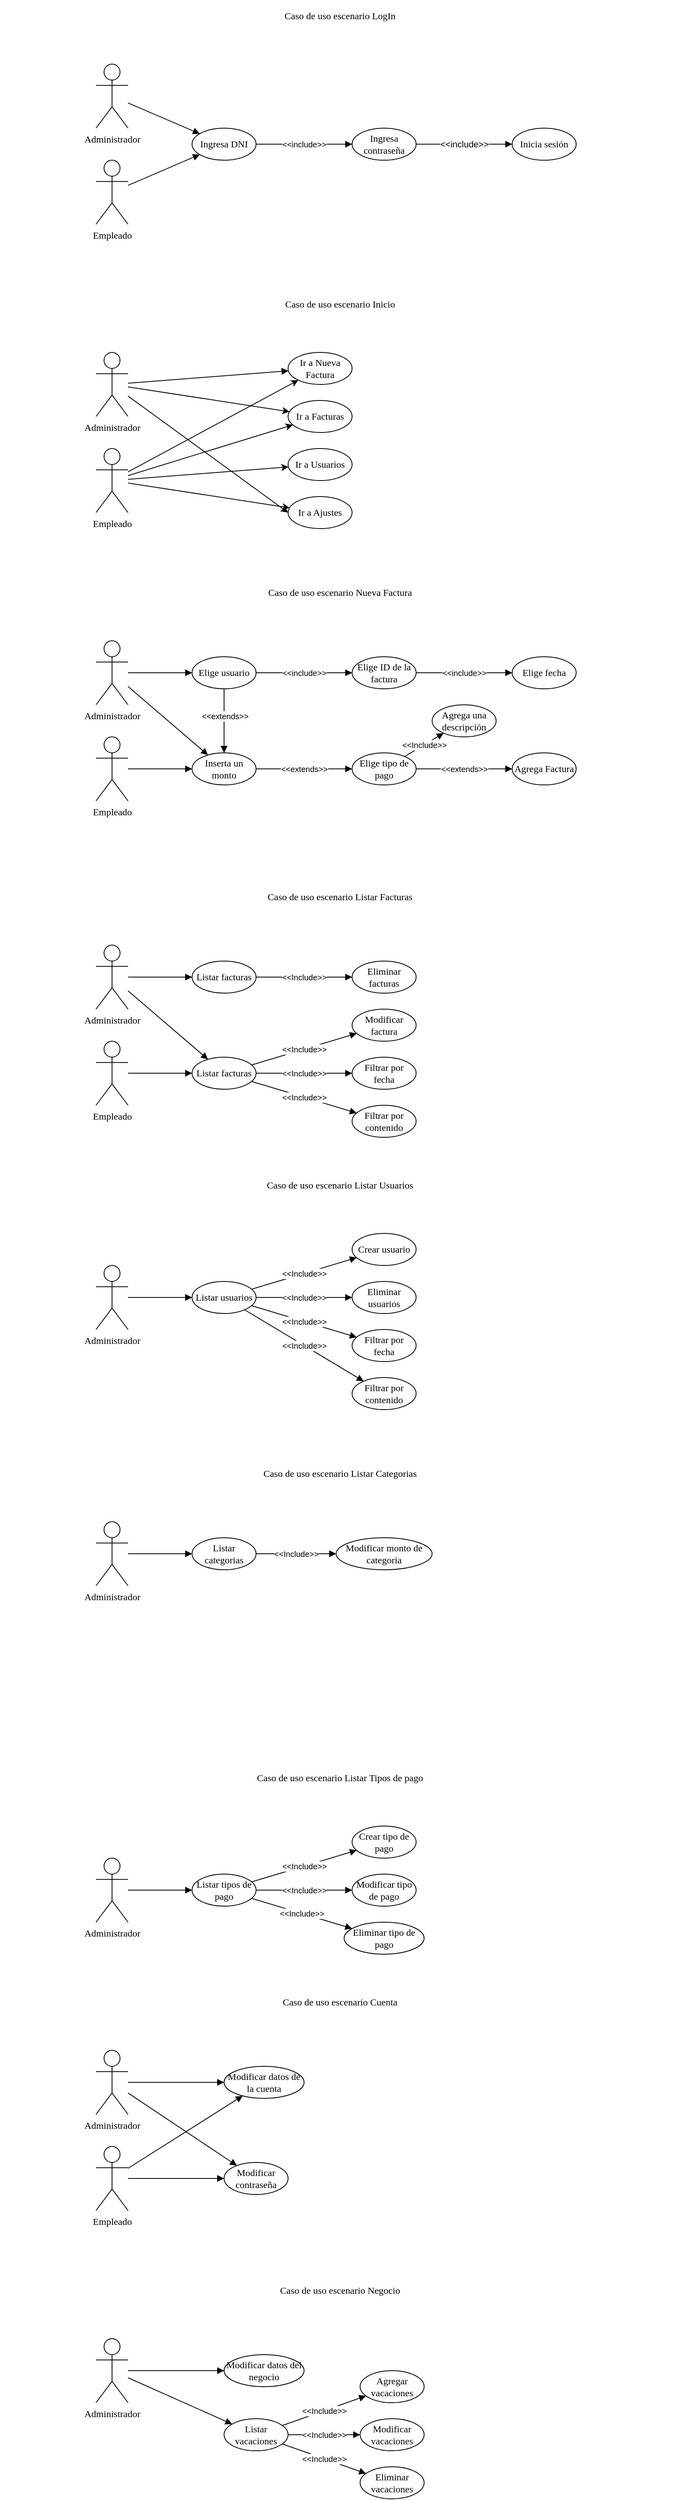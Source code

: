 <mxfile version="21.5.1" type="device">
  <diagram name="Page-1" id="yyXPFUd3zv7HZ0WyoUkw">
    <mxGraphModel dx="1420" dy="822" grid="1" gridSize="10" guides="1" tooltips="1" connect="1" arrows="1" fold="1" page="1" pageScale="1" pageWidth="850" pageHeight="1100" math="0" shadow="0">
      <root>
        <mxCell id="0" />
        <mxCell id="1" parent="0" />
        <mxCell id="U1r9m8QFDTkXktPDvnHp-1" value="Caso de uso escenario Nueva Factura" style="text;html=1;strokeColor=none;fillColor=none;align=center;verticalAlign=middle;whiteSpace=wrap;rounded=0;fontFamily=Calibri;" parent="1" vertex="1">
          <mxGeometry y="760" width="850" height="40" as="geometry" />
        </mxCell>
        <mxCell id="U1r9m8QFDTkXktPDvnHp-14" style="rounded=0;orthogonalLoop=1;jettySize=auto;html=1;endArrow=block;endFill=1;" parent="1" source="U1r9m8QFDTkXktPDvnHp-2" target="U1r9m8QFDTkXktPDvnHp-3" edge="1">
          <mxGeometry relative="1" as="geometry" />
        </mxCell>
        <mxCell id="U1r9m8QFDTkXktPDvnHp-2" value="Administrador" style="shape=umlActor;verticalLabelPosition=bottom;verticalAlign=top;html=1;strokeWidth=1;fontFamily=Calibri;" parent="1" vertex="1">
          <mxGeometry x="120" y="840" width="40" height="80" as="geometry" />
        </mxCell>
        <mxCell id="U1r9m8QFDTkXktPDvnHp-3" value="Elige usuario" style="ellipse;whiteSpace=wrap;html=1;strokeWidth=1;fontFamily=Calibri;" parent="1" vertex="1">
          <mxGeometry x="240" y="860" width="80" height="40" as="geometry" />
        </mxCell>
        <mxCell id="U1r9m8QFDTkXktPDvnHp-15" style="edgeStyle=orthogonalEdgeStyle;rounded=0;orthogonalLoop=1;jettySize=auto;html=1;endArrow=block;endFill=1;" parent="1" source="U1r9m8QFDTkXktPDvnHp-4" target="U1r9m8QFDTkXktPDvnHp-5" edge="1">
          <mxGeometry relative="1" as="geometry" />
        </mxCell>
        <mxCell id="U1r9m8QFDTkXktPDvnHp-4" value="Empleado" style="shape=umlActor;verticalLabelPosition=bottom;verticalAlign=top;html=1;strokeWidth=1;fontFamily=Calibri;" parent="1" vertex="1">
          <mxGeometry x="120" y="960" width="40" height="80" as="geometry" />
        </mxCell>
        <mxCell id="U1r9m8QFDTkXktPDvnHp-5" value="Inserta un monto" style="ellipse;whiteSpace=wrap;html=1;strokeWidth=1;fontFamily=Calibri;" parent="1" vertex="1">
          <mxGeometry x="240" y="980" width="80" height="40" as="geometry" />
        </mxCell>
        <mxCell id="U1r9m8QFDTkXktPDvnHp-8" value="Elige ID de la factura" style="ellipse;whiteSpace=wrap;html=1;strokeWidth=1;fontFamily=Calibri;" parent="1" vertex="1">
          <mxGeometry x="440" y="860" width="80" height="40" as="geometry" />
        </mxCell>
        <mxCell id="U1r9m8QFDTkXktPDvnHp-9" value="Elige fecha" style="ellipse;whiteSpace=wrap;html=1;strokeWidth=1;fontFamily=Calibri;" parent="1" vertex="1">
          <mxGeometry x="640" y="860" width="80" height="40" as="geometry" />
        </mxCell>
        <mxCell id="U1r9m8QFDTkXktPDvnHp-12" value="Elige tipo de pago" style="ellipse;whiteSpace=wrap;html=1;strokeWidth=1;fontFamily=Calibri;" parent="1" vertex="1">
          <mxGeometry x="440" y="980" width="80" height="40" as="geometry" />
        </mxCell>
        <mxCell id="U1r9m8QFDTkXktPDvnHp-13" value="Agrega una descripción" style="ellipse;whiteSpace=wrap;html=1;strokeWidth=1;fontFamily=Calibri;" parent="1" vertex="1">
          <mxGeometry x="540" y="920" width="80" height="40" as="geometry" />
        </mxCell>
        <mxCell id="U1r9m8QFDTkXktPDvnHp-18" value="&lt;font style=&quot;font-size: 10px;&quot;&gt;&amp;lt;&amp;lt;include&amp;gt;&amp;gt;&lt;/font&gt;" style="rounded=0;orthogonalLoop=1;jettySize=auto;html=1;endArrow=block;endFill=1;" parent="1" source="U1r9m8QFDTkXktPDvnHp-3" target="U1r9m8QFDTkXktPDvnHp-8" edge="1">
          <mxGeometry relative="1" as="geometry">
            <mxPoint x="310" y="920" as="sourcePoint" />
            <mxPoint x="430" y="920" as="targetPoint" />
          </mxGeometry>
        </mxCell>
        <mxCell id="U1r9m8QFDTkXktPDvnHp-19" value="&lt;font style=&quot;font-size: 10px;&quot;&gt;&amp;lt;&amp;lt;include&amp;gt;&amp;gt;&lt;/font&gt;" style="rounded=0;orthogonalLoop=1;jettySize=auto;html=1;endArrow=block;endFill=1;" parent="1" source="U1r9m8QFDTkXktPDvnHp-8" target="U1r9m8QFDTkXktPDvnHp-9" edge="1">
          <mxGeometry relative="1" as="geometry">
            <mxPoint x="520" y="920" as="sourcePoint" />
            <mxPoint x="640" y="920" as="targetPoint" />
          </mxGeometry>
        </mxCell>
        <mxCell id="U1r9m8QFDTkXktPDvnHp-20" value="&lt;font style=&quot;font-size: 10px;&quot;&gt;&amp;lt;&amp;lt;extends&amp;gt;&amp;gt;&lt;/font&gt;" style="rounded=0;orthogonalLoop=1;jettySize=auto;html=1;endArrow=block;endFill=1;" parent="1" source="U1r9m8QFDTkXktPDvnHp-5" target="U1r9m8QFDTkXktPDvnHp-12" edge="1">
          <mxGeometry relative="1" as="geometry">
            <mxPoint x="310" y="1060" as="sourcePoint" />
            <mxPoint x="430" y="1060" as="targetPoint" />
          </mxGeometry>
        </mxCell>
        <mxCell id="U1r9m8QFDTkXktPDvnHp-21" value="&lt;font style=&quot;font-size: 10px;&quot;&gt;&amp;lt;&amp;lt;Include&amp;gt;&amp;gt;&lt;/font&gt;" style="rounded=0;orthogonalLoop=1;jettySize=auto;html=1;endArrow=block;endFill=1;" parent="1" source="U1r9m8QFDTkXktPDvnHp-12" target="U1r9m8QFDTkXktPDvnHp-13" edge="1">
          <mxGeometry relative="1" as="geometry">
            <mxPoint x="520" y="1060" as="sourcePoint" />
            <mxPoint x="640" y="1000" as="targetPoint" />
          </mxGeometry>
        </mxCell>
        <mxCell id="U1r9m8QFDTkXktPDvnHp-27" style="rounded=0;orthogonalLoop=1;jettySize=auto;html=1;endArrow=block;endFill=1;" parent="1" source="U1r9m8QFDTkXktPDvnHp-3" target="U1r9m8QFDTkXktPDvnHp-5" edge="1">
          <mxGeometry relative="1" as="geometry">
            <mxPoint x="342" y="910.11" as="sourcePoint" />
            <mxPoint x="218" y="1034.11" as="targetPoint" />
          </mxGeometry>
        </mxCell>
        <mxCell id="U1r9m8QFDTkXktPDvnHp-31" value="&lt;font style=&quot;font-size: 10px;&quot; face=&quot;Helvetica&quot;&gt;&amp;lt;&amp;lt;extends&amp;gt;&amp;gt;&lt;/font&gt;" style="edgeLabel;html=1;align=center;verticalAlign=middle;resizable=0;points=[];fontFamily=Calibri;" parent="U1r9m8QFDTkXktPDvnHp-27" vertex="1" connectable="0">
          <mxGeometry x="-0.144" y="1" relative="1" as="geometry">
            <mxPoint as="offset" />
          </mxGeometry>
        </mxCell>
        <mxCell id="U1r9m8QFDTkXktPDvnHp-28" style="rounded=0;orthogonalLoop=1;jettySize=auto;html=1;endArrow=block;endFill=1;" parent="1" source="U1r9m8QFDTkXktPDvnHp-2" target="U1r9m8QFDTkXktPDvnHp-5" edge="1">
          <mxGeometry relative="1" as="geometry">
            <mxPoint x="170" y="890" as="sourcePoint" />
            <mxPoint x="250" y="890" as="targetPoint" />
          </mxGeometry>
        </mxCell>
        <mxCell id="U1r9m8QFDTkXktPDvnHp-34" value="Caso de uso escenario Listar Facturas" style="text;html=1;strokeColor=none;fillColor=none;align=center;verticalAlign=middle;whiteSpace=wrap;rounded=0;fontFamily=Calibri;" parent="1" vertex="1">
          <mxGeometry y="1140" width="850" height="40" as="geometry" />
        </mxCell>
        <mxCell id="U1r9m8QFDTkXktPDvnHp-35" style="rounded=0;orthogonalLoop=1;jettySize=auto;html=1;endArrow=block;endFill=1;" parent="1" source="U1r9m8QFDTkXktPDvnHp-36" target="U1r9m8QFDTkXktPDvnHp-37" edge="1">
          <mxGeometry relative="1" as="geometry" />
        </mxCell>
        <mxCell id="U1r9m8QFDTkXktPDvnHp-36" value="Administrador" style="shape=umlActor;verticalLabelPosition=bottom;verticalAlign=top;html=1;strokeWidth=1;fontFamily=Calibri;" parent="1" vertex="1">
          <mxGeometry x="120" y="1220" width="40" height="80" as="geometry" />
        </mxCell>
        <mxCell id="U1r9m8QFDTkXktPDvnHp-37" value="Listar facturas" style="ellipse;whiteSpace=wrap;html=1;strokeWidth=1;fontFamily=Calibri;" parent="1" vertex="1">
          <mxGeometry x="240" y="1360" width="80" height="40" as="geometry" />
        </mxCell>
        <mxCell id="U1r9m8QFDTkXktPDvnHp-38" value="Filtrar por&lt;br&gt;fecha" style="ellipse;whiteSpace=wrap;html=1;strokeWidth=1;fontFamily=Calibri;" parent="1" vertex="1">
          <mxGeometry x="440" y="1360" width="80" height="40" as="geometry" />
        </mxCell>
        <mxCell id="U1r9m8QFDTkXktPDvnHp-39" value="&lt;font style=&quot;font-size: 10px;&quot;&gt;&amp;lt;&amp;lt;Include&amp;gt;&amp;gt;&lt;/font&gt;" style="rounded=0;orthogonalLoop=1;jettySize=auto;html=1;endArrow=block;endFill=1;" parent="1" source="U1r9m8QFDTkXktPDvnHp-37" target="U1r9m8QFDTkXktPDvnHp-38" edge="1">
          <mxGeometry relative="1" as="geometry">
            <mxPoint x="310" y="1340" as="sourcePoint" />
            <mxPoint x="430" y="1340" as="targetPoint" />
          </mxGeometry>
        </mxCell>
        <mxCell id="U1r9m8QFDTkXktPDvnHp-40" value="Empleado" style="shape=umlActor;verticalLabelPosition=bottom;verticalAlign=top;html=1;strokeWidth=1;fontFamily=Calibri;" parent="1" vertex="1">
          <mxGeometry x="120" y="1340" width="40" height="80" as="geometry" />
        </mxCell>
        <mxCell id="U1r9m8QFDTkXktPDvnHp-41" style="rounded=0;orthogonalLoop=1;jettySize=auto;html=1;endArrow=block;endFill=1;" parent="1" source="U1r9m8QFDTkXktPDvnHp-40" target="U1r9m8QFDTkXktPDvnHp-37" edge="1">
          <mxGeometry relative="1" as="geometry">
            <mxPoint x="190" y="1330" as="sourcePoint" />
            <mxPoint x="270" y="1330" as="targetPoint" />
          </mxGeometry>
        </mxCell>
        <mxCell id="U1r9m8QFDTkXktPDvnHp-42" value="Filtrar por contenido" style="ellipse;whiteSpace=wrap;html=1;strokeWidth=1;fontFamily=Calibri;" parent="1" vertex="1">
          <mxGeometry x="440" y="1420" width="80" height="40" as="geometry" />
        </mxCell>
        <mxCell id="U1r9m8QFDTkXktPDvnHp-43" value="&lt;font style=&quot;font-size: 10px;&quot;&gt;&amp;lt;&amp;lt;Include&amp;gt;&amp;gt;&lt;/font&gt;" style="rounded=0;orthogonalLoop=1;jettySize=auto;html=1;endArrow=block;endFill=1;" parent="1" source="U1r9m8QFDTkXktPDvnHp-37" target="U1r9m8QFDTkXktPDvnHp-42" edge="1">
          <mxGeometry relative="1" as="geometry">
            <mxPoint x="310" y="1340" as="sourcePoint" />
            <mxPoint x="430" y="1340" as="targetPoint" />
          </mxGeometry>
        </mxCell>
        <mxCell id="U1r9m8QFDTkXktPDvnHp-44" value="Caso de uso escenario Listar Usuarios" style="text;html=1;strokeColor=none;fillColor=none;align=center;verticalAlign=middle;whiteSpace=wrap;rounded=0;fontFamily=Calibri;" parent="1" vertex="1">
          <mxGeometry y="1500" width="850" height="40" as="geometry" />
        </mxCell>
        <mxCell id="U1r9m8QFDTkXktPDvnHp-45" style="rounded=0;orthogonalLoop=1;jettySize=auto;html=1;endArrow=block;endFill=1;" parent="1" source="U1r9m8QFDTkXktPDvnHp-46" target="U1r9m8QFDTkXktPDvnHp-47" edge="1">
          <mxGeometry relative="1" as="geometry" />
        </mxCell>
        <mxCell id="U1r9m8QFDTkXktPDvnHp-46" value="Administrador" style="shape=umlActor;verticalLabelPosition=bottom;verticalAlign=top;html=1;strokeWidth=1;fontFamily=Calibri;" parent="1" vertex="1">
          <mxGeometry x="120" y="1620" width="40" height="80" as="geometry" />
        </mxCell>
        <mxCell id="U1r9m8QFDTkXktPDvnHp-47" value="Listar usuarios" style="ellipse;whiteSpace=wrap;html=1;strokeWidth=1;fontFamily=Calibri;" parent="1" vertex="1">
          <mxGeometry x="240" y="1640" width="80" height="40" as="geometry" />
        </mxCell>
        <mxCell id="U1r9m8QFDTkXktPDvnHp-48" value="Filtrar por&lt;br&gt;fecha" style="ellipse;whiteSpace=wrap;html=1;strokeWidth=1;fontFamily=Calibri;" parent="1" vertex="1">
          <mxGeometry x="440" y="1700" width="80" height="40" as="geometry" />
        </mxCell>
        <mxCell id="U1r9m8QFDTkXktPDvnHp-49" value="&lt;font style=&quot;font-size: 10px;&quot;&gt;&amp;lt;&amp;lt;Include&amp;gt;&amp;gt;&lt;/font&gt;" style="rounded=0;orthogonalLoop=1;jettySize=auto;html=1;endArrow=block;endFill=1;" parent="1" source="U1r9m8QFDTkXktPDvnHp-47" target="U1r9m8QFDTkXktPDvnHp-48" edge="1">
          <mxGeometry relative="1" as="geometry">
            <mxPoint x="310" y="1700" as="sourcePoint" />
            <mxPoint x="430" y="1700" as="targetPoint" />
          </mxGeometry>
        </mxCell>
        <mxCell id="U1r9m8QFDTkXktPDvnHp-52" value="Filtrar por contenido" style="ellipse;whiteSpace=wrap;html=1;strokeWidth=1;fontFamily=Calibri;" parent="1" vertex="1">
          <mxGeometry x="440" y="1760" width="80" height="40" as="geometry" />
        </mxCell>
        <mxCell id="U1r9m8QFDTkXktPDvnHp-53" value="&lt;font style=&quot;font-size: 10px;&quot;&gt;&amp;lt;&amp;lt;Include&amp;gt;&amp;gt;&lt;/font&gt;" style="rounded=0;orthogonalLoop=1;jettySize=auto;html=1;endArrow=block;endFill=1;" parent="1" source="U1r9m8QFDTkXktPDvnHp-47" target="U1r9m8QFDTkXktPDvnHp-52" edge="1">
          <mxGeometry relative="1" as="geometry">
            <mxPoint x="310" y="1700" as="sourcePoint" />
            <mxPoint x="430" y="1700" as="targetPoint" />
          </mxGeometry>
        </mxCell>
        <mxCell id="U1r9m8QFDTkXktPDvnHp-54" value="Listar facturas" style="ellipse;whiteSpace=wrap;html=1;strokeWidth=1;fontFamily=Calibri;" parent="1" vertex="1">
          <mxGeometry x="240" y="1240" width="80" height="40" as="geometry" />
        </mxCell>
        <mxCell id="U1r9m8QFDTkXktPDvnHp-57" value="Eliminar facturas" style="ellipse;whiteSpace=wrap;html=1;strokeWidth=1;fontFamily=Calibri;" parent="1" vertex="1">
          <mxGeometry x="440" y="1240" width="80" height="40" as="geometry" />
        </mxCell>
        <mxCell id="U1r9m8QFDTkXktPDvnHp-59" style="rounded=0;orthogonalLoop=1;jettySize=auto;html=1;endArrow=block;endFill=1;" parent="1" source="U1r9m8QFDTkXktPDvnHp-36" target="U1r9m8QFDTkXktPDvnHp-54" edge="1">
          <mxGeometry relative="1" as="geometry">
            <mxPoint x="170" y="1239.86" as="sourcePoint" />
            <mxPoint x="270" y="1325.86" as="targetPoint" />
          </mxGeometry>
        </mxCell>
        <mxCell id="U1r9m8QFDTkXktPDvnHp-61" value="&lt;font style=&quot;font-size: 10px;&quot;&gt;&amp;lt;&amp;lt;Include&amp;gt;&amp;gt;&lt;/font&gt;" style="rounded=0;orthogonalLoop=1;jettySize=auto;html=1;endArrow=block;endFill=1;" parent="1" source="U1r9m8QFDTkXktPDvnHp-54" target="U1r9m8QFDTkXktPDvnHp-57" edge="1">
          <mxGeometry relative="1" as="geometry">
            <mxPoint x="308.27" y="1310.68" as="sourcePoint" />
            <mxPoint x="440.27" y="1270.68" as="targetPoint" />
          </mxGeometry>
        </mxCell>
        <mxCell id="U1r9m8QFDTkXktPDvnHp-63" value="Modificar factura" style="ellipse;whiteSpace=wrap;html=1;strokeWidth=1;fontFamily=Calibri;" parent="1" vertex="1">
          <mxGeometry x="440" y="1300" width="80" height="40" as="geometry" />
        </mxCell>
        <mxCell id="U1r9m8QFDTkXktPDvnHp-64" value="&lt;font style=&quot;font-size: 10px;&quot;&gt;&amp;lt;&amp;lt;Include&amp;gt;&amp;gt;&lt;/font&gt;" style="rounded=0;orthogonalLoop=1;jettySize=auto;html=1;endArrow=block;endFill=1;" parent="1" source="U1r9m8QFDTkXktPDvnHp-37" target="U1r9m8QFDTkXktPDvnHp-63" edge="1">
          <mxGeometry relative="1" as="geometry">
            <mxPoint x="320" y="1350" as="sourcePoint" />
            <mxPoint x="440" y="1350" as="targetPoint" />
          </mxGeometry>
        </mxCell>
        <mxCell id="U1r9m8QFDTkXktPDvnHp-65" value="Eliminar usuarios" style="ellipse;whiteSpace=wrap;html=1;strokeWidth=1;fontFamily=Calibri;" parent="1" vertex="1">
          <mxGeometry x="440" y="1640" width="80" height="40" as="geometry" />
        </mxCell>
        <mxCell id="U1r9m8QFDTkXktPDvnHp-68" value="Crear usuario" style="ellipse;whiteSpace=wrap;html=1;strokeWidth=1;fontFamily=Calibri;" parent="1" vertex="1">
          <mxGeometry x="440" y="1580" width="80" height="40" as="geometry" />
        </mxCell>
        <mxCell id="U1r9m8QFDTkXktPDvnHp-69" value="&lt;font style=&quot;font-size: 10px;&quot;&gt;&amp;lt;&amp;lt;Include&amp;gt;&amp;gt;&lt;/font&gt;" style="rounded=0;orthogonalLoop=1;jettySize=auto;html=1;endArrow=block;endFill=1;" parent="1" source="U1r9m8QFDTkXktPDvnHp-47" target="U1r9m8QFDTkXktPDvnHp-65" edge="1">
          <mxGeometry relative="1" as="geometry">
            <mxPoint x="308.3" y="1619.77" as="sourcePoint" />
            <mxPoint x="440.3" y="1659.77" as="targetPoint" />
            <mxPoint as="offset" />
          </mxGeometry>
        </mxCell>
        <mxCell id="U1r9m8QFDTkXktPDvnHp-70" value="&lt;font style=&quot;font-size: 10px;&quot;&gt;&amp;lt;&amp;lt;Include&amp;gt;&amp;gt;&lt;/font&gt;" style="rounded=0;orthogonalLoop=1;jettySize=auto;html=1;endArrow=block;endFill=1;" parent="1" source="U1r9m8QFDTkXktPDvnHp-47" target="U1r9m8QFDTkXktPDvnHp-68" edge="1">
          <mxGeometry relative="1" as="geometry">
            <mxPoint x="308" y="1590" as="sourcePoint" />
            <mxPoint x="440" y="1630" as="targetPoint" />
          </mxGeometry>
        </mxCell>
        <mxCell id="U1r9m8QFDTkXktPDvnHp-71" value="Caso de uso escenario Listar Categorias" style="text;html=1;strokeColor=none;fillColor=none;align=center;verticalAlign=middle;whiteSpace=wrap;rounded=0;fontFamily=Calibri;" parent="1" vertex="1">
          <mxGeometry y="1860" width="850" height="40" as="geometry" />
        </mxCell>
        <mxCell id="U1r9m8QFDTkXktPDvnHp-72" style="rounded=0;orthogonalLoop=1;jettySize=auto;html=1;endArrow=block;endFill=1;" parent="1" source="U1r9m8QFDTkXktPDvnHp-73" target="U1r9m8QFDTkXktPDvnHp-74" edge="1">
          <mxGeometry relative="1" as="geometry" />
        </mxCell>
        <mxCell id="U1r9m8QFDTkXktPDvnHp-73" value="Administrador" style="shape=umlActor;verticalLabelPosition=bottom;verticalAlign=top;html=1;strokeWidth=1;fontFamily=Calibri;" parent="1" vertex="1">
          <mxGeometry x="120" y="1940" width="40" height="80" as="geometry" />
        </mxCell>
        <mxCell id="U1r9m8QFDTkXktPDvnHp-74" value="Listar categorias" style="ellipse;whiteSpace=wrap;html=1;strokeWidth=1;fontFamily=Calibri;" parent="1" vertex="1">
          <mxGeometry x="240" y="1960" width="80" height="40" as="geometry" />
        </mxCell>
        <mxCell id="U1r9m8QFDTkXktPDvnHp-75" value="Modificar monto de categoria" style="ellipse;whiteSpace=wrap;html=1;strokeWidth=1;fontFamily=Calibri;" parent="1" vertex="1">
          <mxGeometry x="420" y="1960" width="120" height="40" as="geometry" />
        </mxCell>
        <mxCell id="U1r9m8QFDTkXktPDvnHp-76" value="&lt;font style=&quot;font-size: 10px;&quot;&gt;&amp;lt;&amp;lt;Include&amp;gt;&amp;gt;&lt;/font&gt;" style="rounded=0;orthogonalLoop=1;jettySize=auto;html=1;endArrow=block;endFill=1;" parent="1" source="U1r9m8QFDTkXktPDvnHp-74" target="U1r9m8QFDTkXktPDvnHp-75" edge="1">
          <mxGeometry relative="1" as="geometry">
            <mxPoint x="340" y="1980" as="sourcePoint" />
            <mxPoint x="460.3" y="1979.77" as="targetPoint" />
          </mxGeometry>
        </mxCell>
        <mxCell id="U1r9m8QFDTkXktPDvnHp-77" value="Caso de uso escenario Listar Tipos de pago" style="text;html=1;strokeColor=none;fillColor=none;align=center;verticalAlign=middle;whiteSpace=wrap;rounded=0;fontFamily=Calibri;" parent="1" vertex="1">
          <mxGeometry y="2240" width="850" height="40" as="geometry" />
        </mxCell>
        <mxCell id="U1r9m8QFDTkXktPDvnHp-78" style="rounded=0;orthogonalLoop=1;jettySize=auto;html=1;endArrow=block;endFill=1;" parent="1" source="U1r9m8QFDTkXktPDvnHp-79" target="U1r9m8QFDTkXktPDvnHp-80" edge="1">
          <mxGeometry relative="1" as="geometry" />
        </mxCell>
        <mxCell id="U1r9m8QFDTkXktPDvnHp-79" value="Administrador" style="shape=umlActor;verticalLabelPosition=bottom;verticalAlign=top;html=1;strokeWidth=1;fontFamily=Calibri;" parent="1" vertex="1">
          <mxGeometry x="120" y="2360" width="40" height="80" as="geometry" />
        </mxCell>
        <mxCell id="U1r9m8QFDTkXktPDvnHp-80" value="Listar tipos de pago" style="ellipse;whiteSpace=wrap;html=1;strokeWidth=1;fontFamily=Calibri;" parent="1" vertex="1">
          <mxGeometry x="240" y="2380" width="80" height="40" as="geometry" />
        </mxCell>
        <mxCell id="U1r9m8QFDTkXktPDvnHp-81" value="Crear tipo de pago" style="ellipse;whiteSpace=wrap;html=1;strokeWidth=1;fontFamily=Calibri;" parent="1" vertex="1">
          <mxGeometry x="440" y="2320" width="80" height="40" as="geometry" />
        </mxCell>
        <mxCell id="U1r9m8QFDTkXktPDvnHp-82" value="&lt;font style=&quot;font-size: 10px;&quot;&gt;&amp;lt;&amp;lt;Include&amp;gt;&amp;gt;&lt;/font&gt;" style="rounded=0;orthogonalLoop=1;jettySize=auto;html=1;endArrow=block;endFill=1;" parent="1" source="U1r9m8QFDTkXktPDvnHp-80" target="U1r9m8QFDTkXktPDvnHp-81" edge="1">
          <mxGeometry relative="1" as="geometry">
            <mxPoint x="340" y="2400" as="sourcePoint" />
            <mxPoint x="460.3" y="2399.77" as="targetPoint" />
          </mxGeometry>
        </mxCell>
        <mxCell id="U1r9m8QFDTkXktPDvnHp-83" value="Modificar tipo de pago" style="ellipse;whiteSpace=wrap;html=1;strokeWidth=1;fontFamily=Calibri;" parent="1" vertex="1">
          <mxGeometry x="440" y="2380" width="80" height="40" as="geometry" />
        </mxCell>
        <mxCell id="U1r9m8QFDTkXktPDvnHp-84" value="Eliminar tipo de pago" style="ellipse;whiteSpace=wrap;html=1;strokeWidth=1;fontFamily=Calibri;" parent="1" vertex="1">
          <mxGeometry x="430" y="2440" width="100" height="40" as="geometry" />
        </mxCell>
        <mxCell id="U1r9m8QFDTkXktPDvnHp-85" value="&lt;font style=&quot;font-size: 10px;&quot;&gt;&amp;lt;&amp;lt;Include&amp;gt;&amp;gt;&lt;/font&gt;" style="rounded=0;orthogonalLoop=1;jettySize=auto;html=1;endArrow=block;endFill=1;" parent="1" source="U1r9m8QFDTkXktPDvnHp-80" target="U1r9m8QFDTkXktPDvnHp-83" edge="1">
          <mxGeometry relative="1" as="geometry">
            <mxPoint x="320" y="2459.66" as="sourcePoint" />
            <mxPoint x="440" y="2459.66" as="targetPoint" />
          </mxGeometry>
        </mxCell>
        <mxCell id="U1r9m8QFDTkXktPDvnHp-86" value="&lt;font style=&quot;font-size: 10px;&quot;&gt;&amp;lt;&amp;lt;Include&amp;gt;&amp;gt;&lt;/font&gt;" style="rounded=0;orthogonalLoop=1;jettySize=auto;html=1;endArrow=block;endFill=1;" parent="1" source="U1r9m8QFDTkXktPDvnHp-80" target="U1r9m8QFDTkXktPDvnHp-84" edge="1">
          <mxGeometry relative="1" as="geometry">
            <mxPoint x="320" y="2519.66" as="sourcePoint" />
            <mxPoint x="440" y="2519.66" as="targetPoint" />
          </mxGeometry>
        </mxCell>
        <mxCell id="U1r9m8QFDTkXktPDvnHp-88" value="Caso de uso escenario Cuenta" style="text;html=1;strokeColor=none;fillColor=none;align=center;verticalAlign=middle;whiteSpace=wrap;rounded=0;fontFamily=Calibri;" parent="1" vertex="1">
          <mxGeometry y="2520" width="850" height="40" as="geometry" />
        </mxCell>
        <mxCell id="U1r9m8QFDTkXktPDvnHp-90" value="Administrador" style="shape=umlActor;verticalLabelPosition=bottom;verticalAlign=top;html=1;strokeWidth=1;fontFamily=Calibri;" parent="1" vertex="1">
          <mxGeometry x="120" y="2600" width="40" height="80" as="geometry" />
        </mxCell>
        <mxCell id="U1r9m8QFDTkXktPDvnHp-94" value="Modificar datos de la cuenta" style="ellipse;whiteSpace=wrap;html=1;strokeWidth=1;fontFamily=Calibri;" parent="1" vertex="1">
          <mxGeometry x="280" y="2620" width="100" height="40" as="geometry" />
        </mxCell>
        <mxCell id="U1r9m8QFDTkXktPDvnHp-95" value="Modificar contraseña" style="ellipse;whiteSpace=wrap;html=1;strokeWidth=1;fontFamily=Calibri;" parent="1" vertex="1">
          <mxGeometry x="280" y="2740" width="80" height="40" as="geometry" />
        </mxCell>
        <mxCell id="U1r9m8QFDTkXktPDvnHp-98" style="rounded=0;orthogonalLoop=1;jettySize=auto;html=1;endArrow=block;endFill=1;" parent="1" source="U1r9m8QFDTkXktPDvnHp-90" target="U1r9m8QFDTkXktPDvnHp-94" edge="1">
          <mxGeometry relative="1" as="geometry">
            <mxPoint x="170" y="2650" as="sourcePoint" />
            <mxPoint x="250" y="2650" as="targetPoint" />
          </mxGeometry>
        </mxCell>
        <mxCell id="U1r9m8QFDTkXktPDvnHp-99" style="rounded=0;orthogonalLoop=1;jettySize=auto;html=1;endArrow=block;endFill=1;" parent="1" source="U1r9m8QFDTkXktPDvnHp-90" target="U1r9m8QFDTkXktPDvnHp-95" edge="1">
          <mxGeometry relative="1" as="geometry">
            <mxPoint x="160" y="2660" as="sourcePoint" />
            <mxPoint x="280" y="2660" as="targetPoint" />
          </mxGeometry>
        </mxCell>
        <mxCell id="U1r9m8QFDTkXktPDvnHp-100" value="Empleado" style="shape=umlActor;verticalLabelPosition=bottom;verticalAlign=top;html=1;strokeWidth=1;fontFamily=Calibri;" parent="1" vertex="1">
          <mxGeometry x="120" y="2720" width="40" height="80" as="geometry" />
        </mxCell>
        <mxCell id="U1r9m8QFDTkXktPDvnHp-103" style="rounded=0;orthogonalLoop=1;jettySize=auto;html=1;endArrow=block;endFill=1;" parent="1" source="U1r9m8QFDTkXktPDvnHp-100" target="U1r9m8QFDTkXktPDvnHp-95" edge="1">
          <mxGeometry relative="1" as="geometry">
            <mxPoint x="150" y="2689" as="sourcePoint" />
            <mxPoint x="286" y="2780" as="targetPoint" />
          </mxGeometry>
        </mxCell>
        <mxCell id="U1r9m8QFDTkXktPDvnHp-104" style="rounded=0;orthogonalLoop=1;jettySize=auto;html=1;endArrow=block;endFill=1;" parent="1" source="U1r9m8QFDTkXktPDvnHp-100" target="U1r9m8QFDTkXktPDvnHp-94" edge="1">
          <mxGeometry relative="1" as="geometry">
            <mxPoint x="160" y="2670" as="sourcePoint" />
            <mxPoint x="296" y="2761" as="targetPoint" />
          </mxGeometry>
        </mxCell>
        <mxCell id="U1r9m8QFDTkXktPDvnHp-105" value="Caso de uso escenario Negocio" style="text;html=1;strokeColor=none;fillColor=none;align=center;verticalAlign=middle;whiteSpace=wrap;rounded=0;fontFamily=Calibri;" parent="1" vertex="1">
          <mxGeometry y="2880" width="850" height="40" as="geometry" />
        </mxCell>
        <mxCell id="U1r9m8QFDTkXktPDvnHp-106" value="Administrador" style="shape=umlActor;verticalLabelPosition=bottom;verticalAlign=top;html=1;strokeWidth=1;fontFamily=Calibri;" parent="1" vertex="1">
          <mxGeometry x="120" y="2960" width="40" height="80" as="geometry" />
        </mxCell>
        <mxCell id="U1r9m8QFDTkXktPDvnHp-107" value="Modificar datos del negocio" style="ellipse;whiteSpace=wrap;html=1;strokeWidth=1;fontFamily=Calibri;" parent="1" vertex="1">
          <mxGeometry x="280" y="2980" width="100" height="40" as="geometry" />
        </mxCell>
        <mxCell id="U1r9m8QFDTkXktPDvnHp-108" value="Listar vacaciones" style="ellipse;whiteSpace=wrap;html=1;strokeWidth=1;fontFamily=Calibri;" parent="1" vertex="1">
          <mxGeometry x="280" y="3060" width="80" height="40" as="geometry" />
        </mxCell>
        <mxCell id="U1r9m8QFDTkXktPDvnHp-109" style="rounded=0;orthogonalLoop=1;jettySize=auto;html=1;endArrow=block;endFill=1;" parent="1" source="U1r9m8QFDTkXktPDvnHp-106" target="U1r9m8QFDTkXktPDvnHp-107" edge="1">
          <mxGeometry relative="1" as="geometry">
            <mxPoint x="170" y="3010" as="sourcePoint" />
            <mxPoint x="250" y="3010" as="targetPoint" />
          </mxGeometry>
        </mxCell>
        <mxCell id="U1r9m8QFDTkXktPDvnHp-110" style="rounded=0;orthogonalLoop=1;jettySize=auto;html=1;endArrow=block;endFill=1;" parent="1" source="U1r9m8QFDTkXktPDvnHp-106" target="U1r9m8QFDTkXktPDvnHp-108" edge="1">
          <mxGeometry relative="1" as="geometry">
            <mxPoint x="160" y="3020" as="sourcePoint" />
            <mxPoint x="280" y="3020" as="targetPoint" />
          </mxGeometry>
        </mxCell>
        <mxCell id="U1r9m8QFDTkXktPDvnHp-114" value="Agregar vacaciones" style="ellipse;whiteSpace=wrap;html=1;strokeWidth=1;fontFamily=Calibri;" parent="1" vertex="1">
          <mxGeometry x="450" y="3000" width="80" height="40" as="geometry" />
        </mxCell>
        <mxCell id="U1r9m8QFDTkXktPDvnHp-115" value="Modificar vacaciones" style="ellipse;whiteSpace=wrap;html=1;strokeWidth=1;fontFamily=Calibri;" parent="1" vertex="1">
          <mxGeometry x="450" y="3060" width="80" height="40" as="geometry" />
        </mxCell>
        <mxCell id="U1r9m8QFDTkXktPDvnHp-116" value="Eliminar vacaciones" style="ellipse;whiteSpace=wrap;html=1;strokeWidth=1;fontFamily=Calibri;" parent="1" vertex="1">
          <mxGeometry x="450" y="3120" width="80" height="40" as="geometry" />
        </mxCell>
        <mxCell id="U1r9m8QFDTkXktPDvnHp-117" value="&lt;font style=&quot;font-size: 10px;&quot;&gt;&amp;lt;&amp;lt;Include&amp;gt;&amp;gt;&lt;/font&gt;" style="rounded=0;orthogonalLoop=1;jettySize=auto;html=1;endArrow=block;endFill=1;" parent="1" source="U1r9m8QFDTkXktPDvnHp-108" target="U1r9m8QFDTkXktPDvnHp-114" edge="1">
          <mxGeometry relative="1" as="geometry">
            <mxPoint x="380" y="2970" as="sourcePoint" />
            <mxPoint x="500" y="2970" as="targetPoint" />
          </mxGeometry>
        </mxCell>
        <mxCell id="U1r9m8QFDTkXktPDvnHp-118" value="&lt;font style=&quot;font-size: 10px;&quot;&gt;&amp;lt;&amp;lt;Include&amp;gt;&amp;gt;&lt;/font&gt;" style="rounded=0;orthogonalLoop=1;jettySize=auto;html=1;endArrow=block;endFill=1;" parent="1" source="U1r9m8QFDTkXktPDvnHp-108" target="U1r9m8QFDTkXktPDvnHp-115" edge="1">
          <mxGeometry relative="1" as="geometry">
            <mxPoint x="330" y="3040" as="sourcePoint" />
            <mxPoint x="450" y="3040" as="targetPoint" />
          </mxGeometry>
        </mxCell>
        <mxCell id="U1r9m8QFDTkXktPDvnHp-119" value="&lt;font style=&quot;font-size: 10px;&quot;&gt;&amp;lt;&amp;lt;Include&amp;gt;&amp;gt;&lt;/font&gt;" style="rounded=0;orthogonalLoop=1;jettySize=auto;html=1;endArrow=block;endFill=1;" parent="1" source="U1r9m8QFDTkXktPDvnHp-108" target="U1r9m8QFDTkXktPDvnHp-116" edge="1">
          <mxGeometry relative="1" as="geometry">
            <mxPoint x="330" y="3139.66" as="sourcePoint" />
            <mxPoint x="450" y="3139.66" as="targetPoint" />
          </mxGeometry>
        </mxCell>
        <mxCell id="DRnei8hHzoRo80qNCiDA-22" value="Caso de uso escenario LogIn" style="text;html=1;strokeColor=none;fillColor=none;align=center;verticalAlign=middle;whiteSpace=wrap;rounded=0;fontFamily=Calibri;" vertex="1" parent="1">
          <mxGeometry y="40" width="850" height="40" as="geometry" />
        </mxCell>
        <mxCell id="DRnei8hHzoRo80qNCiDA-23" style="rounded=0;orthogonalLoop=1;jettySize=auto;html=1;endArrow=block;endFill=1;" edge="1" source="DRnei8hHzoRo80qNCiDA-24" target="DRnei8hHzoRo80qNCiDA-25" parent="1">
          <mxGeometry relative="1" as="geometry" />
        </mxCell>
        <mxCell id="DRnei8hHzoRo80qNCiDA-24" value="Administrador" style="shape=umlActor;verticalLabelPosition=bottom;verticalAlign=top;html=1;strokeWidth=1;fontFamily=Calibri;" vertex="1" parent="1">
          <mxGeometry x="120" y="120" width="40" height="80" as="geometry" />
        </mxCell>
        <mxCell id="DRnei8hHzoRo80qNCiDA-25" value="Ingresa DNI" style="ellipse;whiteSpace=wrap;html=1;strokeWidth=1;fontFamily=Calibri;" vertex="1" parent="1">
          <mxGeometry x="240" y="200" width="80" height="40" as="geometry" />
        </mxCell>
        <mxCell id="DRnei8hHzoRo80qNCiDA-26" style="rounded=0;orthogonalLoop=1;jettySize=auto;html=1;endArrow=block;endFill=1;" edge="1" source="DRnei8hHzoRo80qNCiDA-27" target="DRnei8hHzoRo80qNCiDA-25" parent="1">
          <mxGeometry relative="1" as="geometry">
            <mxPoint x="240" y="280" as="targetPoint" />
          </mxGeometry>
        </mxCell>
        <mxCell id="DRnei8hHzoRo80qNCiDA-27" value="Empleado" style="shape=umlActor;verticalLabelPosition=bottom;verticalAlign=top;html=1;strokeWidth=1;fontFamily=Calibri;" vertex="1" parent="1">
          <mxGeometry x="120" y="240" width="40" height="80" as="geometry" />
        </mxCell>
        <mxCell id="DRnei8hHzoRo80qNCiDA-29" value="Ingresa contraseña" style="ellipse;whiteSpace=wrap;html=1;strokeWidth=1;fontFamily=Calibri;" vertex="1" parent="1">
          <mxGeometry x="440" y="200" width="80" height="40" as="geometry" />
        </mxCell>
        <mxCell id="DRnei8hHzoRo80qNCiDA-30" value="Inicia sesión" style="ellipse;whiteSpace=wrap;html=1;strokeWidth=1;fontFamily=Calibri;" vertex="1" parent="1">
          <mxGeometry x="640" y="200" width="80" height="40" as="geometry" />
        </mxCell>
        <mxCell id="DRnei8hHzoRo80qNCiDA-33" value="&lt;font style=&quot;font-size: 10px;&quot;&gt;&amp;lt;&amp;lt;include&amp;gt;&amp;gt;&lt;/font&gt;" style="rounded=0;orthogonalLoop=1;jettySize=auto;html=1;endArrow=block;endFill=1;" edge="1" source="DRnei8hHzoRo80qNCiDA-25" target="DRnei8hHzoRo80qNCiDA-29" parent="1">
          <mxGeometry relative="1" as="geometry">
            <mxPoint x="310" y="260" as="sourcePoint" />
            <mxPoint x="430" y="260" as="targetPoint" />
          </mxGeometry>
        </mxCell>
        <mxCell id="DRnei8hHzoRo80qNCiDA-34" value="&amp;lt;&amp;lt;include&amp;gt;&amp;gt;" style="rounded=0;orthogonalLoop=1;jettySize=auto;html=1;endArrow=block;endFill=1;" edge="1" source="DRnei8hHzoRo80qNCiDA-29" target="DRnei8hHzoRo80qNCiDA-30" parent="1">
          <mxGeometry relative="1" as="geometry">
            <mxPoint x="520" y="260" as="sourcePoint" />
            <mxPoint x="640" y="260" as="targetPoint" />
          </mxGeometry>
        </mxCell>
        <mxCell id="DRnei8hHzoRo80qNCiDA-43" value="Caso de uso escenario Inicio" style="text;html=1;strokeColor=none;fillColor=none;align=center;verticalAlign=middle;whiteSpace=wrap;rounded=0;fontFamily=Calibri;" vertex="1" parent="1">
          <mxGeometry y="400" width="850" height="40" as="geometry" />
        </mxCell>
        <mxCell id="DRnei8hHzoRo80qNCiDA-44" style="rounded=0;orthogonalLoop=1;jettySize=auto;html=1;endArrow=block;endFill=1;" edge="1" source="DRnei8hHzoRo80qNCiDA-45" target="DRnei8hHzoRo80qNCiDA-46" parent="1">
          <mxGeometry relative="1" as="geometry" />
        </mxCell>
        <mxCell id="DRnei8hHzoRo80qNCiDA-57" style="rounded=0;orthogonalLoop=1;jettySize=auto;html=1;" edge="1" parent="1" source="DRnei8hHzoRo80qNCiDA-45" target="DRnei8hHzoRo80qNCiDA-54">
          <mxGeometry relative="1" as="geometry" />
        </mxCell>
        <mxCell id="DRnei8hHzoRo80qNCiDA-58" style="rounded=0;orthogonalLoop=1;jettySize=auto;html=1;entryX=0;entryY=0.5;entryDx=0;entryDy=0;" edge="1" parent="1" source="DRnei8hHzoRo80qNCiDA-45" target="DRnei8hHzoRo80qNCiDA-56">
          <mxGeometry relative="1" as="geometry" />
        </mxCell>
        <mxCell id="DRnei8hHzoRo80qNCiDA-45" value="Administrador" style="shape=umlActor;verticalLabelPosition=bottom;verticalAlign=top;html=1;strokeWidth=1;fontFamily=Calibri;" vertex="1" parent="1">
          <mxGeometry x="120" y="480" width="40" height="80" as="geometry" />
        </mxCell>
        <mxCell id="DRnei8hHzoRo80qNCiDA-46" value="Ir a Nueva Factura" style="ellipse;whiteSpace=wrap;html=1;strokeWidth=1;fontFamily=Calibri;" vertex="1" parent="1">
          <mxGeometry x="360" y="480" width="80" height="40" as="geometry" />
        </mxCell>
        <mxCell id="DRnei8hHzoRo80qNCiDA-59" style="rounded=0;orthogonalLoop=1;jettySize=auto;html=1;" edge="1" parent="1" source="DRnei8hHzoRo80qNCiDA-48" target="DRnei8hHzoRo80qNCiDA-56">
          <mxGeometry relative="1" as="geometry" />
        </mxCell>
        <mxCell id="DRnei8hHzoRo80qNCiDA-60" style="rounded=0;orthogonalLoop=1;jettySize=auto;html=1;" edge="1" parent="1" source="DRnei8hHzoRo80qNCiDA-48" target="DRnei8hHzoRo80qNCiDA-55">
          <mxGeometry relative="1" as="geometry" />
        </mxCell>
        <mxCell id="DRnei8hHzoRo80qNCiDA-61" style="rounded=0;orthogonalLoop=1;jettySize=auto;html=1;" edge="1" parent="1" source="DRnei8hHzoRo80qNCiDA-48" target="DRnei8hHzoRo80qNCiDA-54">
          <mxGeometry relative="1" as="geometry" />
        </mxCell>
        <mxCell id="DRnei8hHzoRo80qNCiDA-62" style="rounded=0;orthogonalLoop=1;jettySize=auto;html=1;" edge="1" parent="1" source="DRnei8hHzoRo80qNCiDA-48" target="DRnei8hHzoRo80qNCiDA-46">
          <mxGeometry relative="1" as="geometry" />
        </mxCell>
        <mxCell id="DRnei8hHzoRo80qNCiDA-48" value="Empleado" style="shape=umlActor;verticalLabelPosition=bottom;verticalAlign=top;html=1;strokeWidth=1;fontFamily=Calibri;" vertex="1" parent="1">
          <mxGeometry x="120" y="600" width="40" height="80" as="geometry" />
        </mxCell>
        <mxCell id="DRnei8hHzoRo80qNCiDA-54" value="Ir a Facturas" style="ellipse;whiteSpace=wrap;html=1;strokeWidth=1;fontFamily=Calibri;" vertex="1" parent="1">
          <mxGeometry x="360" y="540" width="80" height="40" as="geometry" />
        </mxCell>
        <mxCell id="DRnei8hHzoRo80qNCiDA-55" value="Ir a Usuarios" style="ellipse;whiteSpace=wrap;html=1;strokeWidth=1;fontFamily=Calibri;" vertex="1" parent="1">
          <mxGeometry x="360" y="600" width="80" height="40" as="geometry" />
        </mxCell>
        <mxCell id="DRnei8hHzoRo80qNCiDA-56" value="Ir a Ajustes" style="ellipse;whiteSpace=wrap;html=1;strokeWidth=1;fontFamily=Calibri;" vertex="1" parent="1">
          <mxGeometry x="360" y="660" width="80" height="40" as="geometry" />
        </mxCell>
        <mxCell id="DRnei8hHzoRo80qNCiDA-63" value="Agrega Factura" style="ellipse;whiteSpace=wrap;html=1;strokeWidth=1;fontFamily=Calibri;" vertex="1" parent="1">
          <mxGeometry x="640" y="980" width="80" height="40" as="geometry" />
        </mxCell>
        <mxCell id="DRnei8hHzoRo80qNCiDA-64" value="&lt;font style=&quot;font-size: 10px;&quot;&gt;&amp;lt;&amp;lt;extends&amp;gt;&amp;gt;&lt;/font&gt;" style="rounded=0;orthogonalLoop=1;jettySize=auto;html=1;endArrow=block;endFill=1;" edge="1" parent="1" source="U1r9m8QFDTkXktPDvnHp-12" target="DRnei8hHzoRo80qNCiDA-63">
          <mxGeometry relative="1" as="geometry">
            <mxPoint x="500" y="1050" as="sourcePoint" />
            <mxPoint x="620" y="1050" as="targetPoint" />
          </mxGeometry>
        </mxCell>
      </root>
    </mxGraphModel>
  </diagram>
</mxfile>
